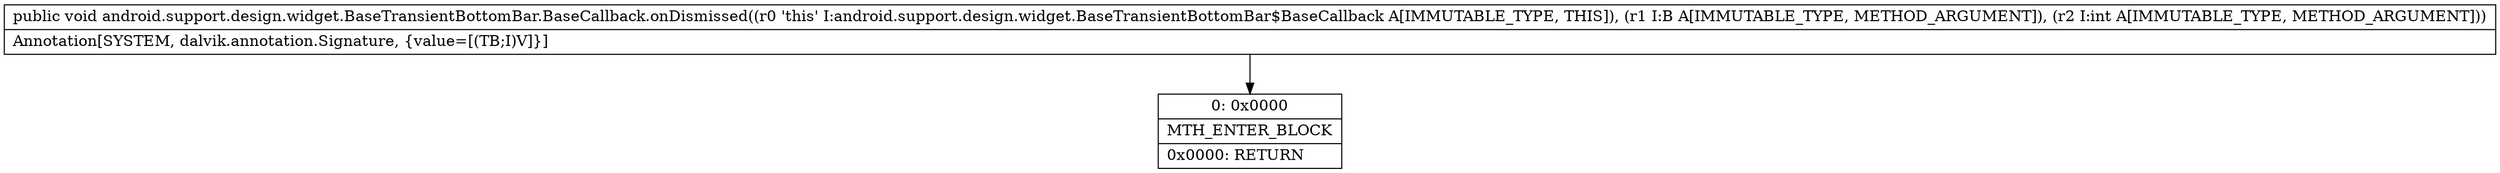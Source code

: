 digraph "CFG forandroid.support.design.widget.BaseTransientBottomBar.BaseCallback.onDismissed(Ljava\/lang\/Object;I)V" {
Node_0 [shape=record,label="{0\:\ 0x0000|MTH_ENTER_BLOCK\l|0x0000: RETURN   \l}"];
MethodNode[shape=record,label="{public void android.support.design.widget.BaseTransientBottomBar.BaseCallback.onDismissed((r0 'this' I:android.support.design.widget.BaseTransientBottomBar$BaseCallback A[IMMUTABLE_TYPE, THIS]), (r1 I:B A[IMMUTABLE_TYPE, METHOD_ARGUMENT]), (r2 I:int A[IMMUTABLE_TYPE, METHOD_ARGUMENT]))  | Annotation[SYSTEM, dalvik.annotation.Signature, \{value=[(TB;I)V]\}]\l}"];
MethodNode -> Node_0;
}

